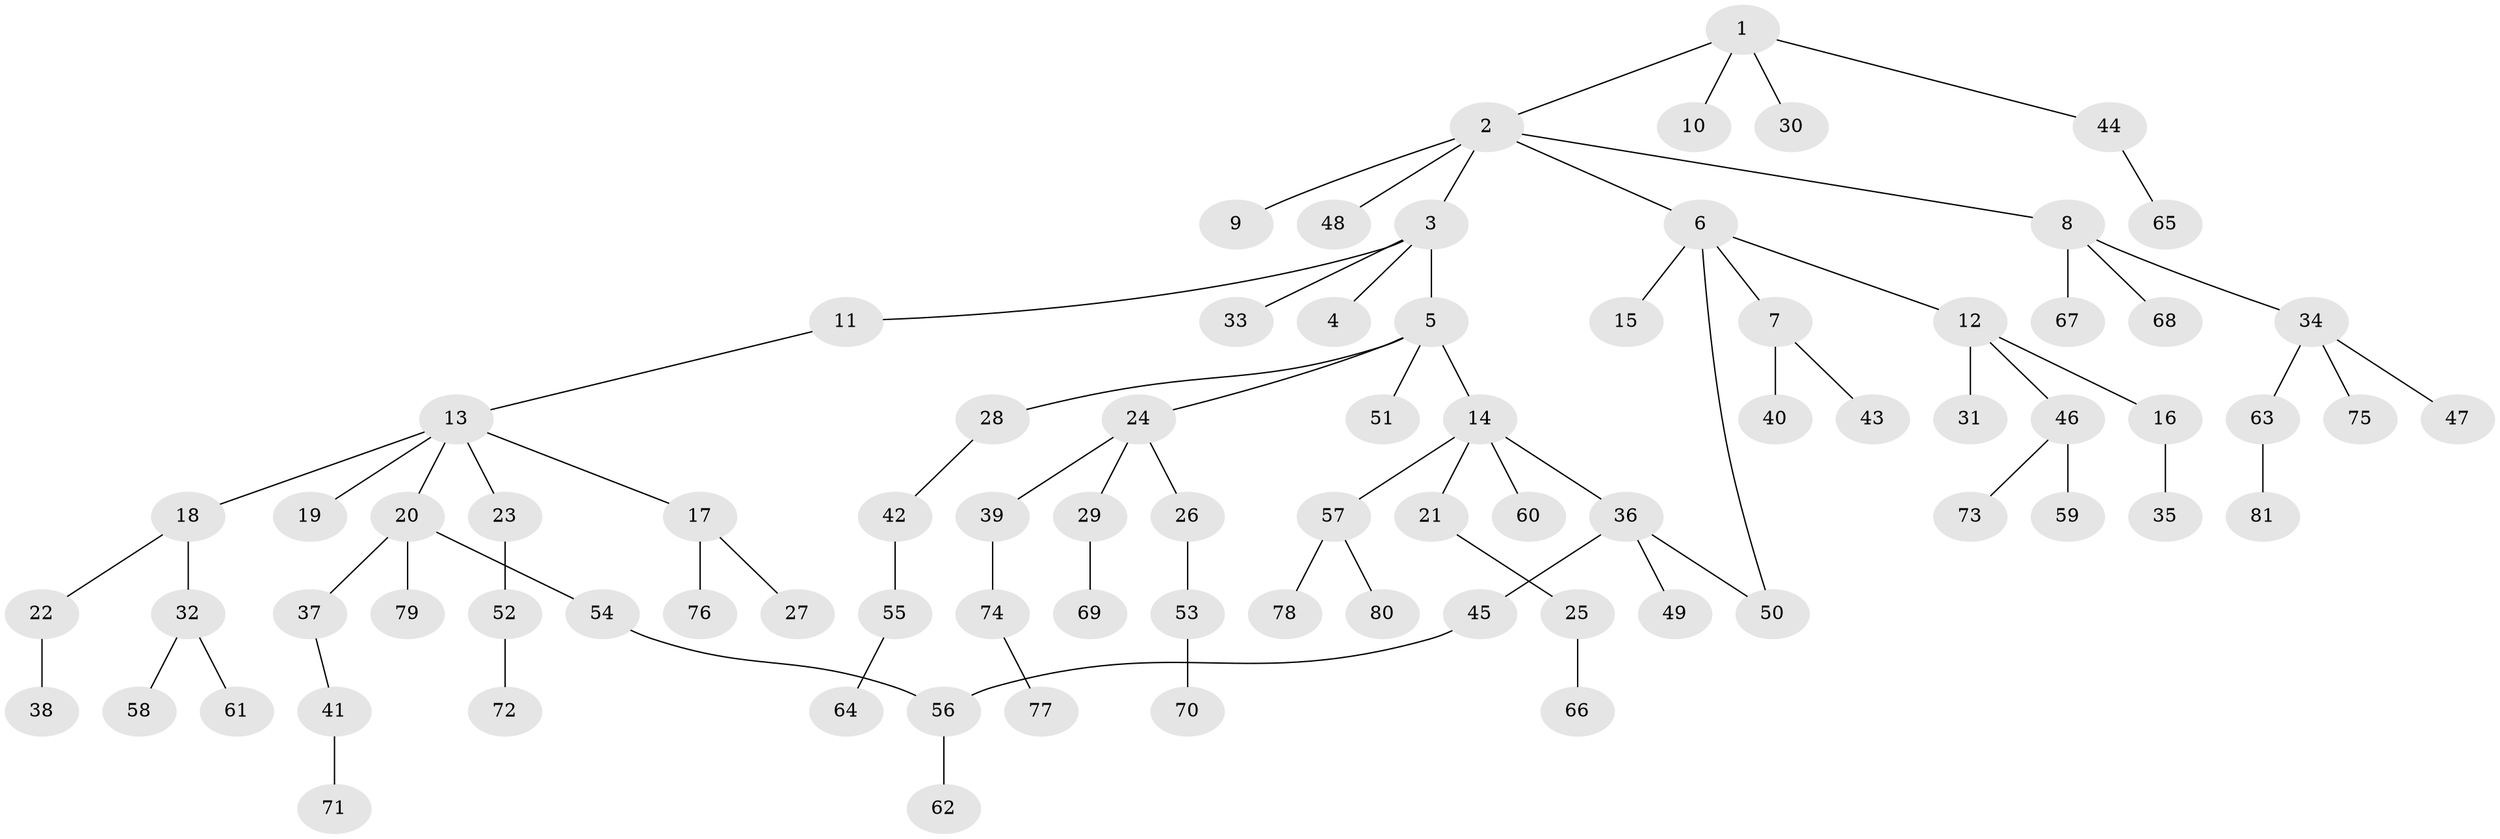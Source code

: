 // coarse degree distribution, {4: 0.10714285714285714, 5: 0.017857142857142856, 1: 0.5535714285714286, 8: 0.017857142857142856, 7: 0.017857142857142856, 2: 0.21428571428571427, 3: 0.05357142857142857, 6: 0.017857142857142856}
// Generated by graph-tools (version 1.1) at 2025/51/02/27/25 19:51:37]
// undirected, 81 vertices, 82 edges
graph export_dot {
graph [start="1"]
  node [color=gray90,style=filled];
  1;
  2;
  3;
  4;
  5;
  6;
  7;
  8;
  9;
  10;
  11;
  12;
  13;
  14;
  15;
  16;
  17;
  18;
  19;
  20;
  21;
  22;
  23;
  24;
  25;
  26;
  27;
  28;
  29;
  30;
  31;
  32;
  33;
  34;
  35;
  36;
  37;
  38;
  39;
  40;
  41;
  42;
  43;
  44;
  45;
  46;
  47;
  48;
  49;
  50;
  51;
  52;
  53;
  54;
  55;
  56;
  57;
  58;
  59;
  60;
  61;
  62;
  63;
  64;
  65;
  66;
  67;
  68;
  69;
  70;
  71;
  72;
  73;
  74;
  75;
  76;
  77;
  78;
  79;
  80;
  81;
  1 -- 2;
  1 -- 10;
  1 -- 30;
  1 -- 44;
  2 -- 3;
  2 -- 6;
  2 -- 8;
  2 -- 9;
  2 -- 48;
  3 -- 4;
  3 -- 5;
  3 -- 11;
  3 -- 33;
  5 -- 14;
  5 -- 24;
  5 -- 28;
  5 -- 51;
  6 -- 7;
  6 -- 12;
  6 -- 15;
  6 -- 50;
  7 -- 40;
  7 -- 43;
  8 -- 34;
  8 -- 67;
  8 -- 68;
  11 -- 13;
  12 -- 16;
  12 -- 31;
  12 -- 46;
  13 -- 17;
  13 -- 18;
  13 -- 19;
  13 -- 20;
  13 -- 23;
  14 -- 21;
  14 -- 36;
  14 -- 57;
  14 -- 60;
  16 -- 35;
  17 -- 27;
  17 -- 76;
  18 -- 22;
  18 -- 32;
  20 -- 37;
  20 -- 54;
  20 -- 79;
  21 -- 25;
  22 -- 38;
  23 -- 52;
  24 -- 26;
  24 -- 29;
  24 -- 39;
  25 -- 66;
  26 -- 53;
  28 -- 42;
  29 -- 69;
  32 -- 58;
  32 -- 61;
  34 -- 47;
  34 -- 63;
  34 -- 75;
  36 -- 45;
  36 -- 49;
  36 -- 50;
  37 -- 41;
  39 -- 74;
  41 -- 71;
  42 -- 55;
  44 -- 65;
  45 -- 56;
  46 -- 59;
  46 -- 73;
  52 -- 72;
  53 -- 70;
  54 -- 56;
  55 -- 64;
  56 -- 62;
  57 -- 78;
  57 -- 80;
  63 -- 81;
  74 -- 77;
}

